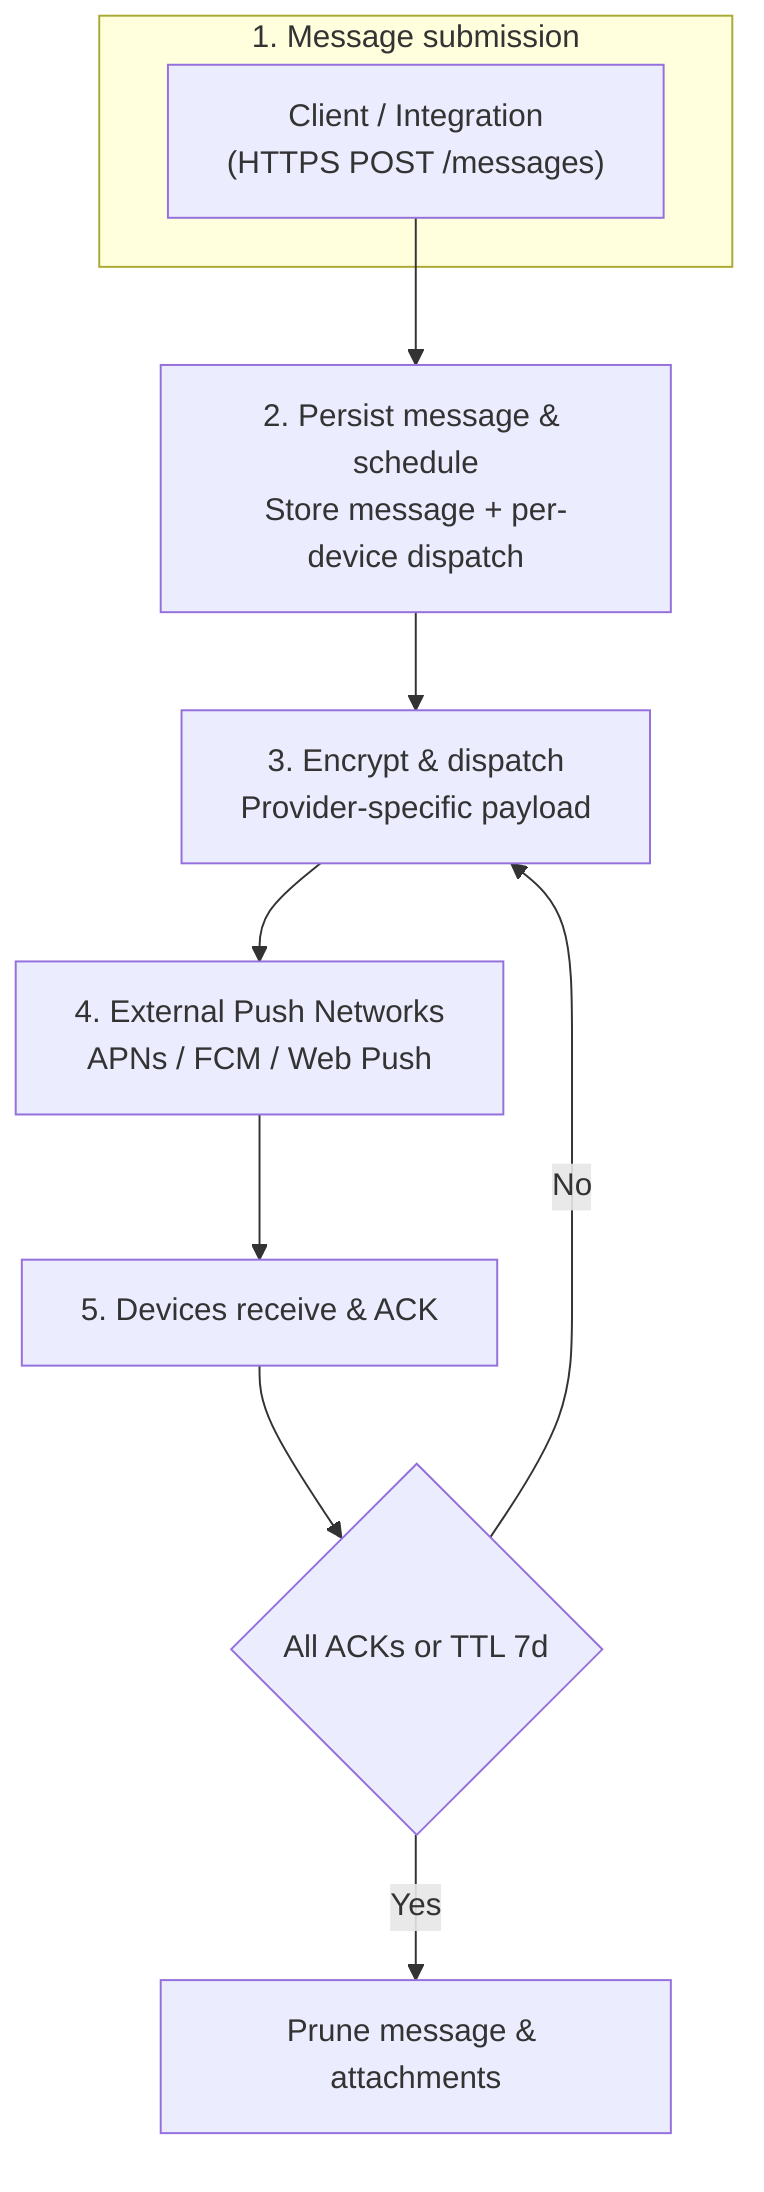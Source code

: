 flowchart TB
  subgraph UserAction[1. Message submission]
    A["Client / Integration\n(HTTPS POST /messages)"]
  end
  A --> B["2. Persist message & schedule\nStore message + per-device dispatch"]
  B --> C["3. Encrypt & dispatch\nProvider-specific payload"]
  C --> D["4. External Push Networks\nAPNs / FCM / Web Push"]
  D --> E["5. Devices receive & ACK"]
  E --> F{"All ACKs or TTL 7d"}
  F -->|Yes| G["Prune message & attachments"]
  F -->|No| C
